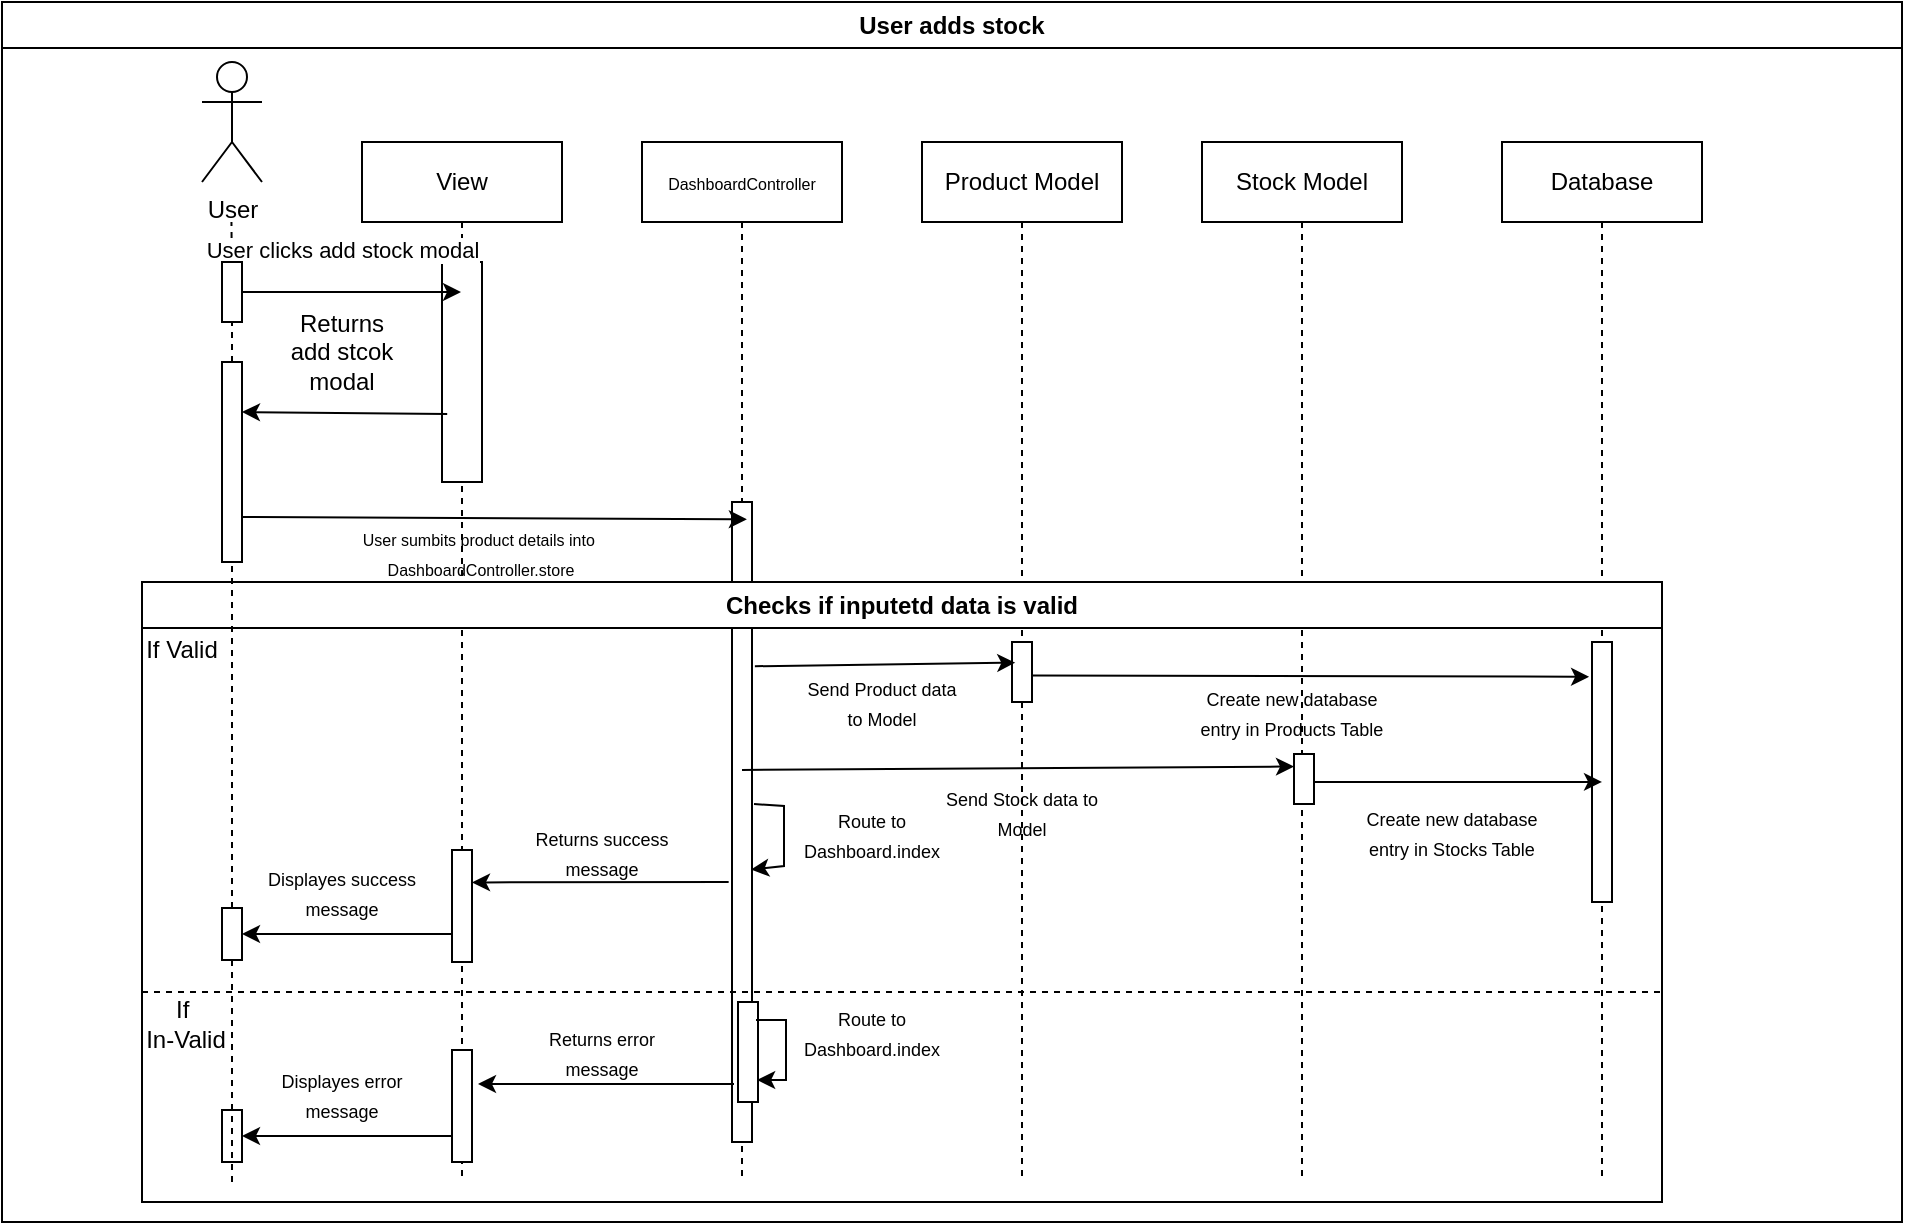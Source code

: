 <mxfile version="25.0.3">
  <diagram name="Page-1" id="2YBvvXClWsGukQMizWep">
    <mxGraphModel dx="744" dy="1409" grid="1" gridSize="10" guides="1" tooltips="1" connect="1" arrows="1" fold="1" page="1" pageScale="1" pageWidth="850" pageHeight="1100" math="0" shadow="0">
      <root>
        <mxCell id="0" />
        <mxCell id="1" parent="0" />
        <mxCell id="aM9ryv3xv72pqoxQDRHE-1" value="View" style="shape=umlLifeline;perimeter=lifelinePerimeter;whiteSpace=wrap;html=1;container=0;dropTarget=0;collapsible=0;recursiveResize=0;outlineConnect=0;portConstraint=eastwest;newEdgeStyle={&quot;edgeStyle&quot;:&quot;elbowEdgeStyle&quot;,&quot;elbow&quot;:&quot;vertical&quot;,&quot;curved&quot;:0,&quot;rounded&quot;:0};" parent="1" vertex="1">
          <mxGeometry x="180" y="40" width="100" height="520" as="geometry" />
        </mxCell>
        <mxCell id="aM9ryv3xv72pqoxQDRHE-5" value="&lt;span style=&quot;font-size: 8px;&quot;&gt;DashboardController&lt;/span&gt;" style="shape=umlLifeline;perimeter=lifelinePerimeter;whiteSpace=wrap;html=1;container=0;dropTarget=0;collapsible=0;recursiveResize=0;outlineConnect=0;portConstraint=eastwest;newEdgeStyle={&quot;edgeStyle&quot;:&quot;elbowEdgeStyle&quot;,&quot;elbow&quot;:&quot;vertical&quot;,&quot;curved&quot;:0,&quot;rounded&quot;:0};" parent="1" vertex="1">
          <mxGeometry x="320" y="40" width="100" height="520" as="geometry" />
        </mxCell>
        <mxCell id="GnNGoi08agk8IZaku_qb-1" value="User&lt;div&gt;&lt;br&gt;&lt;/div&gt;" style="shape=umlActor;verticalLabelPosition=bottom;verticalAlign=top;html=1;outlineConnect=0;" vertex="1" parent="1">
          <mxGeometry x="100" width="30" height="60" as="geometry" />
        </mxCell>
        <mxCell id="GnNGoi08agk8IZaku_qb-3" value="" style="endArrow=none;dashed=1;html=1;rounded=0;" edge="1" parent="1" source="GnNGoi08agk8IZaku_qb-12">
          <mxGeometry width="50" height="50" relative="1" as="geometry">
            <mxPoint x="114.73" y="340" as="sourcePoint" />
            <mxPoint x="114.73" y="80" as="targetPoint" />
          </mxGeometry>
        </mxCell>
        <mxCell id="GnNGoi08agk8IZaku_qb-7" value="Product Model" style="shape=umlLifeline;perimeter=lifelinePerimeter;whiteSpace=wrap;html=1;container=0;dropTarget=0;collapsible=0;recursiveResize=0;outlineConnect=0;portConstraint=eastwest;newEdgeStyle={&quot;edgeStyle&quot;:&quot;elbowEdgeStyle&quot;,&quot;elbow&quot;:&quot;vertical&quot;,&quot;curved&quot;:0,&quot;rounded&quot;:0};" vertex="1" parent="1">
          <mxGeometry x="460" y="40" width="100" height="520" as="geometry" />
        </mxCell>
        <mxCell id="GnNGoi08agk8IZaku_qb-9" value="User adds stock" style="swimlane;whiteSpace=wrap;html=1;" vertex="1" parent="1">
          <mxGeometry y="-30" width="950" height="610" as="geometry" />
        </mxCell>
        <mxCell id="GnNGoi08agk8IZaku_qb-10" value="" style="rounded=0;whiteSpace=wrap;html=1;" vertex="1" parent="GnNGoi08agk8IZaku_qb-9">
          <mxGeometry x="220" y="130" width="20" height="110" as="geometry" />
        </mxCell>
        <mxCell id="GnNGoi08agk8IZaku_qb-21" value="Returns add stcok modal" style="text;html=1;align=center;verticalAlign=middle;whiteSpace=wrap;rounded=0;" vertex="1" parent="GnNGoi08agk8IZaku_qb-9">
          <mxGeometry x="140" y="160" width="60" height="30" as="geometry" />
        </mxCell>
        <mxCell id="GnNGoi08agk8IZaku_qb-22" value="" style="rounded=0;whiteSpace=wrap;html=1;" vertex="1" parent="GnNGoi08agk8IZaku_qb-9">
          <mxGeometry x="365" y="250" width="10" height="320" as="geometry" />
        </mxCell>
        <mxCell id="GnNGoi08agk8IZaku_qb-24" value="&lt;font style=&quot;font-size: 8px;&quot;&gt;User sumbits product details into&amp;nbsp;&lt;/font&gt;&lt;div&gt;&lt;font style=&quot;font-size: 8px;&quot;&gt;DashboardController.store&lt;/font&gt;&lt;/div&gt;" style="text;html=1;align=center;verticalAlign=middle;whiteSpace=wrap;rounded=0;" vertex="1" parent="GnNGoi08agk8IZaku_qb-9">
          <mxGeometry x="160" y="260" width="159" height="30" as="geometry" />
        </mxCell>
        <mxCell id="GnNGoi08agk8IZaku_qb-25" value="Stock Model" style="shape=umlLifeline;perimeter=lifelinePerimeter;whiteSpace=wrap;html=1;container=0;dropTarget=0;collapsible=0;recursiveResize=0;outlineConnect=0;portConstraint=eastwest;newEdgeStyle={&quot;edgeStyle&quot;:&quot;elbowEdgeStyle&quot;,&quot;elbow&quot;:&quot;vertical&quot;,&quot;curved&quot;:0,&quot;rounded&quot;:0};" vertex="1" parent="GnNGoi08agk8IZaku_qb-9">
          <mxGeometry x="600" y="70" width="100" height="520" as="geometry" />
        </mxCell>
        <mxCell id="GnNGoi08agk8IZaku_qb-28" value="Database" style="shape=umlLifeline;perimeter=lifelinePerimeter;whiteSpace=wrap;html=1;container=0;dropTarget=0;collapsible=0;recursiveResize=0;outlineConnect=0;portConstraint=eastwest;newEdgeStyle={&quot;edgeStyle&quot;:&quot;elbowEdgeStyle&quot;,&quot;elbow&quot;:&quot;vertical&quot;,&quot;curved&quot;:0,&quot;rounded&quot;:0};" vertex="1" parent="GnNGoi08agk8IZaku_qb-9">
          <mxGeometry x="750" y="70" width="100" height="520" as="geometry" />
        </mxCell>
        <mxCell id="GnNGoi08agk8IZaku_qb-23" value="" style="endArrow=classic;html=1;rounded=0;entryX=0.744;entryY=0.027;entryDx=0;entryDy=0;entryPerimeter=0;" edge="1" parent="GnNGoi08agk8IZaku_qb-9" target="GnNGoi08agk8IZaku_qb-22">
          <mxGeometry width="50" height="50" relative="1" as="geometry">
            <mxPoint x="120" y="257.5" as="sourcePoint" />
            <mxPoint x="365" y="272.5" as="targetPoint" />
          </mxGeometry>
        </mxCell>
        <mxCell id="GnNGoi08agk8IZaku_qb-31" value="Checks if inputetd data is valid" style="swimlane;whiteSpace=wrap;html=1;" vertex="1" parent="GnNGoi08agk8IZaku_qb-9">
          <mxGeometry x="70" y="290" width="760" height="310" as="geometry" />
        </mxCell>
        <mxCell id="GnNGoi08agk8IZaku_qb-26" value="" style="rounded=0;whiteSpace=wrap;html=1;" vertex="1" parent="GnNGoi08agk8IZaku_qb-31">
          <mxGeometry x="435" y="30" width="10" height="30" as="geometry" />
        </mxCell>
        <mxCell id="GnNGoi08agk8IZaku_qb-33" value="" style="endArrow=none;dashed=1;html=1;rounded=0;" edge="1" parent="GnNGoi08agk8IZaku_qb-31">
          <mxGeometry width="50" height="50" relative="1" as="geometry">
            <mxPoint y="205" as="sourcePoint" />
            <mxPoint x="760" y="205" as="targetPoint" />
          </mxGeometry>
        </mxCell>
        <mxCell id="GnNGoi08agk8IZaku_qb-37" value="If Vali&lt;span style=&quot;color: rgba(0, 0, 0, 0); font-family: monospace; font-size: 0px; text-align: start; text-wrap-mode: nowrap;&quot;&gt;%3CmxGraphModel%3E%3Croot%3E%3CmxCell%20id%3D%220%22%2F%3E%3CmxCell%20id%3D%221%22%20parent%3D%220%22%2F%3E%3CmxCell%20id%3D%222%22%20value%3D%22%22%20style%3D%22rounded%3D0%3BwhiteSpace%3Dwrap%3Bhtml%3D1%3B%22%20vertex%3D%221%22%20parent%3D%221%22%3E%3CmxGeometry%20x%3D%22225%22%20y%3D%22394%22%20width%3D%2210%22%20height%3D%2256%22%20as%3D%22geometry%22%2F%3E%3C%2FmxCell%3E%3C%2Froot%3E%3C%2FmxGraphModel%3E&lt;/span&gt;d" style="text;html=1;align=center;verticalAlign=middle;whiteSpace=wrap;rounded=0;" vertex="1" parent="GnNGoi08agk8IZaku_qb-31">
          <mxGeometry x="-10" y="19" width="60" height="30" as="geometry" />
        </mxCell>
        <mxCell id="GnNGoi08agk8IZaku_qb-40" value="&lt;font style=&quot;font-size: 9px;&quot;&gt;Send Product data to Model&lt;/font&gt;" style="text;html=1;align=center;verticalAlign=middle;whiteSpace=wrap;rounded=0;" vertex="1" parent="GnNGoi08agk8IZaku_qb-31">
          <mxGeometry x="330" y="45" width="80" height="30" as="geometry" />
        </mxCell>
        <mxCell id="GnNGoi08agk8IZaku_qb-43" value="&lt;font style=&quot;font-size: 9px;&quot;&gt;Create new database entry in Products Table&lt;/font&gt;" style="text;html=1;align=center;verticalAlign=middle;whiteSpace=wrap;rounded=0;" vertex="1" parent="GnNGoi08agk8IZaku_qb-31">
          <mxGeometry x="520" y="50" width="110" height="30" as="geometry" />
        </mxCell>
        <mxCell id="GnNGoi08agk8IZaku_qb-44" value="" style="rounded=0;whiteSpace=wrap;html=1;" vertex="1" parent="GnNGoi08agk8IZaku_qb-31">
          <mxGeometry x="576" y="86" width="10" height="25" as="geometry" />
        </mxCell>
        <mxCell id="GnNGoi08agk8IZaku_qb-46" value="&lt;font style=&quot;font-size: 9px;&quot;&gt;Send Stock data to Model&lt;/font&gt;" style="text;html=1;align=center;verticalAlign=middle;whiteSpace=wrap;rounded=0;" vertex="1" parent="GnNGoi08agk8IZaku_qb-31">
          <mxGeometry x="400" y="100" width="80" height="30" as="geometry" />
        </mxCell>
        <mxCell id="GnNGoi08agk8IZaku_qb-48" value="&lt;font style=&quot;font-size: 9px;&quot;&gt;Create new database entry in Stocks Table&lt;/font&gt;" style="text;html=1;align=center;verticalAlign=middle;whiteSpace=wrap;rounded=0;" vertex="1" parent="GnNGoi08agk8IZaku_qb-31">
          <mxGeometry x="600" y="110" width="110" height="30" as="geometry" />
        </mxCell>
        <mxCell id="GnNGoi08agk8IZaku_qb-50" value="&lt;font style=&quot;font-size: 9px;&quot;&gt;Route to Dashboard.index&lt;/font&gt;" style="text;html=1;align=center;verticalAlign=middle;whiteSpace=wrap;rounded=0;" vertex="1" parent="GnNGoi08agk8IZaku_qb-31">
          <mxGeometry x="330" y="111" width="70" height="30" as="geometry" />
        </mxCell>
        <mxCell id="GnNGoi08agk8IZaku_qb-51" value="" style="rounded=0;whiteSpace=wrap;html=1;" vertex="1" parent="GnNGoi08agk8IZaku_qb-31">
          <mxGeometry x="155" y="134" width="10" height="56" as="geometry" />
        </mxCell>
        <mxCell id="GnNGoi08agk8IZaku_qb-53" value="&lt;font style=&quot;font-size: 9px;&quot;&gt;Returns success message&lt;/font&gt;" style="text;html=1;align=center;verticalAlign=middle;whiteSpace=wrap;rounded=0;" vertex="1" parent="GnNGoi08agk8IZaku_qb-31">
          <mxGeometry x="190" y="120" width="80" height="30" as="geometry" />
        </mxCell>
        <mxCell id="GnNGoi08agk8IZaku_qb-57" value="&lt;font style=&quot;font-size: 9px;&quot;&gt;Displayes success message&lt;/font&gt;" style="text;html=1;align=center;verticalAlign=middle;whiteSpace=wrap;rounded=0;" vertex="1" parent="GnNGoi08agk8IZaku_qb-31">
          <mxGeometry x="60" y="140" width="80" height="30" as="geometry" />
        </mxCell>
        <mxCell id="GnNGoi08agk8IZaku_qb-60" value="If&amp;nbsp;&lt;div&gt;In-Vali&lt;span style=&quot;color: rgba(0, 0, 0, 0); font-family: monospace; font-size: 0px; text-align: start; text-wrap-mode: nowrap;&quot;&gt;%3CmxGraphModel%3E%3Croot%3E%3CmxCell%20id%3D%220%22%2F%3E%3CmxCell%20id%3D%221%22%20parent%3D%220%22%2F%3E%3CmxCell%20id%3D%222%22%20value%3D%22%22%20style%3D%22rounded%3D0%3BwhiteSpace%3Dwrap%3Bhtml%3D1%3B%22%20vertex%3D%221%22%20parent%3D%221%22%3E%3CmxGeometry%20x%3D%22225%22%20y%3D%22394%22%20width%3D%2210%22%20height%3D%2256%22%20as%3D%22geometry%22%2F%3E%3C%2FmxCell%3E%3C%2Froot%3E%3C%2FmxGraphModel%3E&lt;/span&gt;d&lt;/div&gt;" style="text;html=1;align=center;verticalAlign=middle;whiteSpace=wrap;rounded=0;" vertex="1" parent="GnNGoi08agk8IZaku_qb-31">
          <mxGeometry x="-8" y="206" width="60" height="30" as="geometry" />
        </mxCell>
        <mxCell id="GnNGoi08agk8IZaku_qb-62" value="" style="rounded=0;whiteSpace=wrap;html=1;" vertex="1" parent="GnNGoi08agk8IZaku_qb-31">
          <mxGeometry x="298" y="210" width="10" height="50" as="geometry" />
        </mxCell>
        <mxCell id="GnNGoi08agk8IZaku_qb-63" value="&lt;font style=&quot;font-size: 9px;&quot;&gt;Route to Dashboard.index&lt;/font&gt;" style="text;html=1;align=center;verticalAlign=middle;whiteSpace=wrap;rounded=0;" vertex="1" parent="GnNGoi08agk8IZaku_qb-31">
          <mxGeometry x="330" y="210" width="70" height="30" as="geometry" />
        </mxCell>
        <mxCell id="GnNGoi08agk8IZaku_qb-64" value="" style="endArrow=classic;html=1;rounded=0;exitX=1;exitY=0.75;exitDx=0;exitDy=0;entryX=0.957;entryY=0.78;entryDx=0;entryDy=0;entryPerimeter=0;" edge="1" parent="GnNGoi08agk8IZaku_qb-31" target="GnNGoi08agk8IZaku_qb-62">
          <mxGeometry width="50" height="50" relative="1" as="geometry">
            <mxPoint x="307" y="219" as="sourcePoint" />
            <mxPoint x="305" y="251" as="targetPoint" />
            <Array as="points">
              <mxPoint x="322" y="219" />
              <mxPoint x="322" y="249" />
            </Array>
          </mxGeometry>
        </mxCell>
        <mxCell id="GnNGoi08agk8IZaku_qb-65" value="" style="rounded=0;whiteSpace=wrap;html=1;" vertex="1" parent="GnNGoi08agk8IZaku_qb-31">
          <mxGeometry x="155" y="234" width="10" height="56" as="geometry" />
        </mxCell>
        <mxCell id="GnNGoi08agk8IZaku_qb-66" value="&lt;font style=&quot;font-size: 9px;&quot;&gt;Returns error message&lt;/font&gt;" style="text;html=1;align=center;verticalAlign=middle;whiteSpace=wrap;rounded=0;" vertex="1" parent="GnNGoi08agk8IZaku_qb-31">
          <mxGeometry x="190" y="220" width="80" height="30" as="geometry" />
        </mxCell>
        <mxCell id="GnNGoi08agk8IZaku_qb-67" value="" style="endArrow=classic;html=1;rounded=0;exitX=0.133;exitY=0.954;exitDx=0;exitDy=0;exitPerimeter=0;" edge="1" parent="GnNGoi08agk8IZaku_qb-31">
          <mxGeometry width="50" height="50" relative="1" as="geometry">
            <mxPoint x="296" y="251" as="sourcePoint" />
            <mxPoint x="168" y="251" as="targetPoint" />
          </mxGeometry>
        </mxCell>
        <mxCell id="GnNGoi08agk8IZaku_qb-68" value="&lt;font style=&quot;font-size: 9px;&quot;&gt;Displayes error message&lt;/font&gt;" style="text;html=1;align=center;verticalAlign=middle;whiteSpace=wrap;rounded=0;" vertex="1" parent="GnNGoi08agk8IZaku_qb-31">
          <mxGeometry x="60" y="241" width="80" height="30" as="geometry" />
        </mxCell>
        <mxCell id="GnNGoi08agk8IZaku_qb-70" value="" style="endArrow=classic;html=1;rounded=0;exitX=0;exitY=0.75;exitDx=0;exitDy=0;entryX=1;entryY=0.5;entryDx=0;entryDy=0;" edge="1" parent="GnNGoi08agk8IZaku_qb-31" target="GnNGoi08agk8IZaku_qb-69">
          <mxGeometry width="50" height="50" relative="1" as="geometry">
            <mxPoint x="155" y="277" as="sourcePoint" />
            <mxPoint x="120" y="235" as="targetPoint" />
          </mxGeometry>
        </mxCell>
        <mxCell id="GnNGoi08agk8IZaku_qb-49" value="" style="endArrow=classic;html=1;rounded=0;exitX=1;exitY=0.75;exitDx=0;exitDy=0;entryX=0.848;entryY=0.909;entryDx=0;entryDy=0;entryPerimeter=0;" edge="1" parent="GnNGoi08agk8IZaku_qb-31">
          <mxGeometry width="50" height="50" relative="1" as="geometry">
            <mxPoint x="306" y="111" as="sourcePoint" />
            <mxPoint x="304.48" y="143.8" as="targetPoint" />
            <Array as="points">
              <mxPoint x="321" y="112" />
              <mxPoint x="321" y="142" />
            </Array>
          </mxGeometry>
        </mxCell>
        <mxCell id="GnNGoi08agk8IZaku_qb-52" value="" style="endArrow=classic;html=1;rounded=0;exitX=0.133;exitY=0.954;exitDx=0;exitDy=0;exitPerimeter=0;" edge="1" parent="GnNGoi08agk8IZaku_qb-31">
          <mxGeometry width="50" height="50" relative="1" as="geometry">
            <mxPoint x="293.33" y="150.0" as="sourcePoint" />
            <mxPoint x="165" y="150.2" as="targetPoint" />
          </mxGeometry>
        </mxCell>
        <mxCell id="GnNGoi08agk8IZaku_qb-69" value="" style="rounded=0;whiteSpace=wrap;html=1;" vertex="1" parent="GnNGoi08agk8IZaku_qb-31">
          <mxGeometry x="40" y="264" width="10" height="26" as="geometry" />
        </mxCell>
        <mxCell id="GnNGoi08agk8IZaku_qb-39" value="" style="endArrow=classic;html=1;rounded=0;exitX=1.144;exitY=0.676;exitDx=0;exitDy=0;exitPerimeter=0;entryX=0.164;entryY=0.345;entryDx=0;entryDy=0;entryPerimeter=0;" edge="1" parent="GnNGoi08agk8IZaku_qb-9" target="GnNGoi08agk8IZaku_qb-26">
          <mxGeometry width="50" height="50" relative="1" as="geometry">
            <mxPoint x="376.44" y="332.12" as="sourcePoint" />
            <mxPoint x="505.33" y="326.34" as="targetPoint" />
          </mxGeometry>
        </mxCell>
        <mxCell id="GnNGoi08agk8IZaku_qb-41" value="" style="rounded=0;whiteSpace=wrap;html=1;" vertex="1" parent="GnNGoi08agk8IZaku_qb-9">
          <mxGeometry x="795" y="320" width="10" height="130" as="geometry" />
        </mxCell>
        <mxCell id="GnNGoi08agk8IZaku_qb-42" value="" style="endArrow=classic;html=1;rounded=0;exitX=0.964;exitY=0.191;exitDx=0;exitDy=0;exitPerimeter=0;entryX=-0.145;entryY=0.049;entryDx=0;entryDy=0;entryPerimeter=0;" edge="1" parent="GnNGoi08agk8IZaku_qb-9">
          <mxGeometry width="50" height="50" relative="1" as="geometry">
            <mxPoint x="514.64" y="336.73" as="sourcePoint" />
            <mxPoint x="793.55" y="337.37" as="targetPoint" />
          </mxGeometry>
        </mxCell>
        <mxCell id="GnNGoi08agk8IZaku_qb-45" value="" style="endArrow=classic;html=1;rounded=0;entryX=0;entryY=0.25;entryDx=0;entryDy=0;" edge="1" parent="GnNGoi08agk8IZaku_qb-9" target="GnNGoi08agk8IZaku_qb-44">
          <mxGeometry width="50" height="50" relative="1" as="geometry">
            <mxPoint x="370" y="384" as="sourcePoint" />
            <mxPoint x="465" y="363.5" as="targetPoint" />
          </mxGeometry>
        </mxCell>
        <mxCell id="GnNGoi08agk8IZaku_qb-47" value="" style="endArrow=classic;html=1;rounded=0;exitX=1.012;exitY=0.559;exitDx=0;exitDy=0;exitPerimeter=0;entryX=0.5;entryY=0.538;entryDx=0;entryDy=0;entryPerimeter=0;" edge="1" parent="GnNGoi08agk8IZaku_qb-9" source="GnNGoi08agk8IZaku_qb-44" target="GnNGoi08agk8IZaku_qb-41">
          <mxGeometry width="50" height="50" relative="1" as="geometry">
            <mxPoint x="690" y="420" as="sourcePoint" />
            <mxPoint x="740" y="370" as="targetPoint" />
          </mxGeometry>
        </mxCell>
        <mxCell id="GnNGoi08agk8IZaku_qb-8" value="" style="endArrow=classic;html=1;rounded=0;" edge="1" parent="1" source="GnNGoi08agk8IZaku_qb-12" target="aM9ryv3xv72pqoxQDRHE-1">
          <mxGeometry width="50" height="50" relative="1" as="geometry">
            <mxPoint x="110" y="110" as="sourcePoint" />
            <mxPoint x="229.5" y="110" as="targetPoint" />
          </mxGeometry>
        </mxCell>
        <mxCell id="GnNGoi08agk8IZaku_qb-13" value="" style="endArrow=none;dashed=1;html=1;rounded=0;" edge="1" parent="1" source="GnNGoi08agk8IZaku_qb-18" target="GnNGoi08agk8IZaku_qb-12">
          <mxGeometry width="50" height="50" relative="1" as="geometry">
            <mxPoint x="114.73" y="340" as="sourcePoint" />
            <mxPoint x="114.73" y="80" as="targetPoint" />
          </mxGeometry>
        </mxCell>
        <mxCell id="GnNGoi08agk8IZaku_qb-14" value="" style="endArrow=classic;html=1;rounded=0;" edge="1" parent="1" target="GnNGoi08agk8IZaku_qb-12">
          <mxGeometry width="50" height="50" relative="1" as="geometry">
            <mxPoint x="110" y="110" as="sourcePoint" />
            <mxPoint x="230" y="110" as="targetPoint" />
          </mxGeometry>
        </mxCell>
        <mxCell id="GnNGoi08agk8IZaku_qb-15" value="User clicks add stock modal" style="edgeLabel;html=1;align=center;verticalAlign=middle;resizable=0;points=[];" vertex="1" connectable="0" parent="GnNGoi08agk8IZaku_qb-14">
          <mxGeometry x="-0.282" y="4" relative="1" as="geometry">
            <mxPoint x="60" y="-16" as="offset" />
          </mxGeometry>
        </mxCell>
        <mxCell id="GnNGoi08agk8IZaku_qb-12" value="" style="rounded=0;whiteSpace=wrap;html=1;" vertex="1" parent="1">
          <mxGeometry x="110" y="100" width="10" height="30" as="geometry" />
        </mxCell>
        <mxCell id="GnNGoi08agk8IZaku_qb-19" value="" style="endArrow=none;dashed=1;html=1;rounded=0;" edge="1" parent="1" source="GnNGoi08agk8IZaku_qb-54" target="GnNGoi08agk8IZaku_qb-18">
          <mxGeometry width="50" height="50" relative="1" as="geometry">
            <mxPoint x="115" y="460" as="sourcePoint" />
            <mxPoint x="115" y="130" as="targetPoint" />
          </mxGeometry>
        </mxCell>
        <mxCell id="GnNGoi08agk8IZaku_qb-18" value="" style="rounded=0;whiteSpace=wrap;html=1;" vertex="1" parent="1">
          <mxGeometry x="110" y="150" width="10" height="100" as="geometry" />
        </mxCell>
        <mxCell id="GnNGoi08agk8IZaku_qb-20" value="" style="endArrow=classic;html=1;rounded=0;entryX=1;entryY=0.25;entryDx=0;entryDy=0;exitX=0.13;exitY=0.691;exitDx=0;exitDy=0;exitPerimeter=0;" edge="1" parent="1" source="GnNGoi08agk8IZaku_qb-10" target="GnNGoi08agk8IZaku_qb-18">
          <mxGeometry width="50" height="50" relative="1" as="geometry">
            <mxPoint x="220" y="170" as="sourcePoint" />
            <mxPoint x="130" y="155" as="targetPoint" />
          </mxGeometry>
        </mxCell>
        <mxCell id="GnNGoi08agk8IZaku_qb-55" value="" style="endArrow=none;dashed=1;html=1;rounded=0;" edge="1" parent="1" target="GnNGoi08agk8IZaku_qb-54">
          <mxGeometry width="50" height="50" relative="1" as="geometry">
            <mxPoint x="115" y="560" as="sourcePoint" />
            <mxPoint x="115" y="250" as="targetPoint" />
          </mxGeometry>
        </mxCell>
        <mxCell id="GnNGoi08agk8IZaku_qb-54" value="" style="rounded=0;whiteSpace=wrap;html=1;" vertex="1" parent="1">
          <mxGeometry x="110" y="423" width="10" height="26" as="geometry" />
        </mxCell>
        <mxCell id="GnNGoi08agk8IZaku_qb-56" value="" style="endArrow=classic;html=1;rounded=0;exitX=0;exitY=0.75;exitDx=0;exitDy=0;entryX=1;entryY=0.5;entryDx=0;entryDy=0;" edge="1" parent="1" source="GnNGoi08agk8IZaku_qb-51" target="GnNGoi08agk8IZaku_qb-54">
          <mxGeometry width="50" height="50" relative="1" as="geometry">
            <mxPoint x="140" y="444" as="sourcePoint" />
            <mxPoint x="190" y="394" as="targetPoint" />
          </mxGeometry>
        </mxCell>
      </root>
    </mxGraphModel>
  </diagram>
</mxfile>
